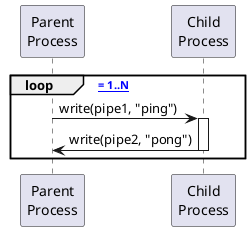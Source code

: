 @startuml PingPong
participant Parent as "Parent\nProcess"
participant Child  as "Child\nProcess"

loop [i = 1..N]
    Parent -> Child : write(pipe1, "ping")
    activate Child
    Child -> Parent : write(pipe2, "pong")
    deactivate Child
end
@enduml
